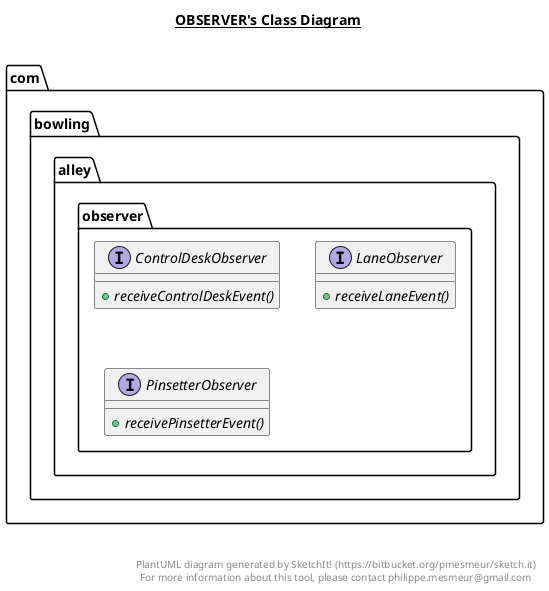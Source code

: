 @startuml

title __OBSERVER's Class Diagram__\n

  namespace com.bowling.alley {
    namespace observer {
      interface com.bowling.alley.observer.ControlDeskObserver {
          {abstract} + receiveControlDeskEvent()
      }
    }
  }
  

  namespace com.bowling.alley {
    namespace observer {
      interface com.bowling.alley.observer.LaneObserver {
          {abstract} + receiveLaneEvent()
      }
    }
  }
  

  namespace com.bowling.alley {
    namespace observer {
      interface com.bowling.alley.observer.PinsetterObserver {
          {abstract} + receivePinsetterEvent()
      }
    }
  }
  



right footer


PlantUML diagram generated by SketchIt! (https://bitbucket.org/pmesmeur/sketch.it)
For more information about this tool, please contact philippe.mesmeur@gmail.com
endfooter

@enduml
